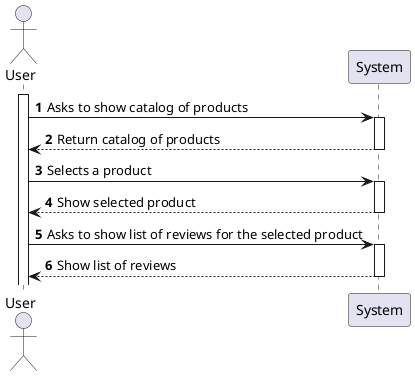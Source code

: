@startuml
'https://plantuml.com/sequence-diagram

autoactivate on
autonumber

actor "User" as User
participant "System" as System

activate User

User -> System: Asks to show catalog of products
System --> User: Return catalog of products
User -> System: Selects a product
System --> User: Show selected product
User -> System: Asks to show list of reviews for the selected product
System --> User: Show list of reviews
@enduml
